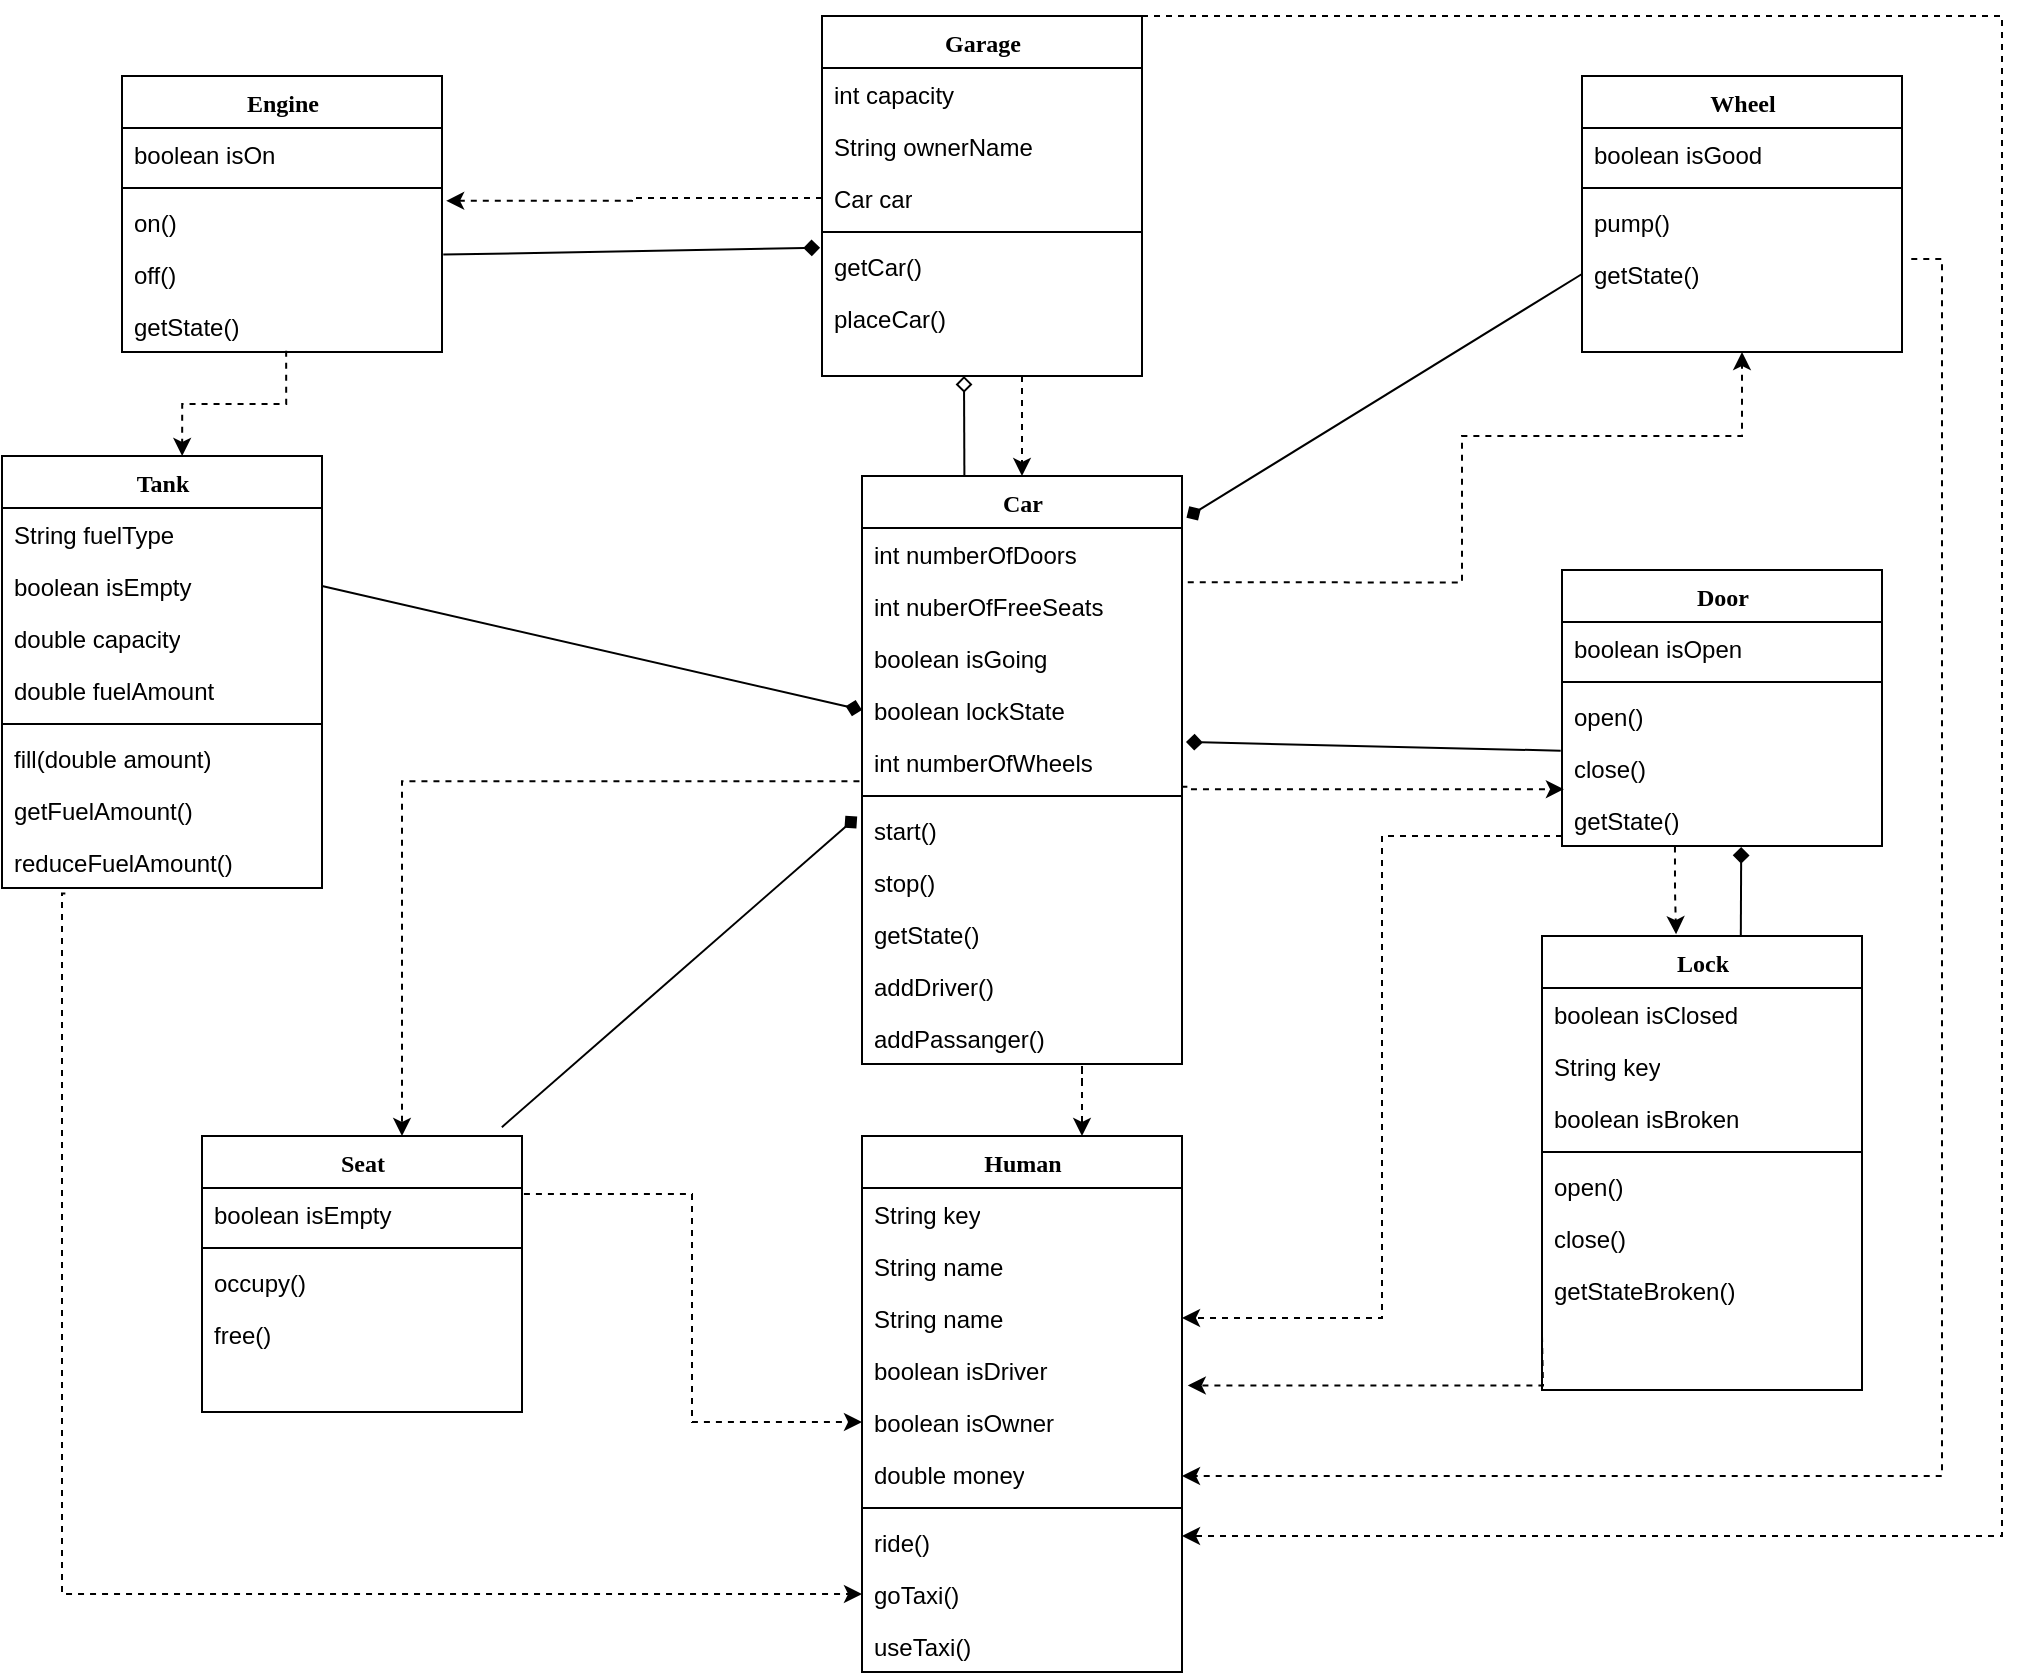 <mxfile version="12.9.6" type="device"><diagram name="Page-1" id="9f46799a-70d6-7492-0946-bef42562c5a5"><mxGraphModel dx="1296" dy="722" grid="1" gridSize="10" guides="1" tooltips="1" connect="1" arrows="1" fold="1" page="1" pageScale="1" pageWidth="1100" pageHeight="850" background="#ffffff" math="0" shadow="0"><root><mxCell id="0"/><mxCell id="1" parent="0"/><mxCell id="78961159f06e98e8-17" value="Garage" style="swimlane;html=1;fontStyle=1;align=center;verticalAlign=top;childLayout=stackLayout;horizontal=1;startSize=26;horizontalStack=0;resizeParent=1;resizeLast=0;collapsible=1;marginBottom=0;swimlaneFillColor=#ffffff;rounded=0;shadow=0;comic=0;labelBackgroundColor=none;strokeWidth=1;fillColor=none;fontFamily=Verdana;fontSize=12" parent="1" vertex="1"><mxGeometry x="490" y="10" width="160" height="180" as="geometry"/></mxCell><mxCell id="78961159f06e98e8-21" value="int capacity" style="text;html=1;strokeColor=none;fillColor=none;align=left;verticalAlign=top;spacingLeft=4;spacingRight=4;whiteSpace=wrap;overflow=hidden;rotatable=0;points=[[0,0.5],[1,0.5]];portConstraint=eastwest;" parent="78961159f06e98e8-17" vertex="1"><mxGeometry y="26" width="160" height="26" as="geometry"/></mxCell><mxCell id="78961159f06e98e8-23" value="String ownerName" style="text;html=1;strokeColor=none;fillColor=none;align=left;verticalAlign=top;spacingLeft=4;spacingRight=4;whiteSpace=wrap;overflow=hidden;rotatable=0;points=[[0,0.5],[1,0.5]];portConstraint=eastwest;" parent="78961159f06e98e8-17" vertex="1"><mxGeometry y="52" width="160" height="26" as="geometry"/></mxCell><mxCell id="P_yB5TUPUK8Dvcla1GPV-48" value="Car car" style="text;html=1;strokeColor=none;fillColor=none;align=left;verticalAlign=top;spacingLeft=4;spacingRight=4;whiteSpace=wrap;overflow=hidden;rotatable=0;points=[[0,0.5],[1,0.5]];portConstraint=eastwest;" parent="78961159f06e98e8-17" vertex="1"><mxGeometry y="78" width="160" height="26" as="geometry"/></mxCell><mxCell id="78961159f06e98e8-19" value="" style="line;html=1;strokeWidth=1;fillColor=none;align=left;verticalAlign=middle;spacingTop=-1;spacingLeft=3;spacingRight=3;rotatable=0;labelPosition=right;points=[];portConstraint=eastwest;" parent="78961159f06e98e8-17" vertex="1"><mxGeometry y="104" width="160" height="8" as="geometry"/></mxCell><mxCell id="78961159f06e98e8-20" value="getCar()" style="text;html=1;strokeColor=none;fillColor=none;align=left;verticalAlign=top;spacingLeft=4;spacingRight=4;whiteSpace=wrap;overflow=hidden;rotatable=0;points=[[0,0.5],[1,0.5]];portConstraint=eastwest;" parent="78961159f06e98e8-17" vertex="1"><mxGeometry y="112" width="160" height="26" as="geometry"/></mxCell><mxCell id="78961159f06e98e8-27" value="placeCar()" style="text;html=1;strokeColor=none;fillColor=none;align=left;verticalAlign=top;spacingLeft=4;spacingRight=4;whiteSpace=wrap;overflow=hidden;rotatable=0;points=[[0,0.5],[1,0.5]];portConstraint=eastwest;" parent="78961159f06e98e8-17" vertex="1"><mxGeometry y="138" width="160" height="26" as="geometry"/></mxCell><mxCell id="P_yB5TUPUK8Dvcla1GPV-35" value="Human" style="swimlane;html=1;fontStyle=1;align=center;verticalAlign=top;childLayout=stackLayout;horizontal=1;startSize=26;horizontalStack=0;resizeParent=1;resizeLast=0;collapsible=1;marginBottom=0;swimlaneFillColor=#ffffff;rounded=0;shadow=0;comic=0;labelBackgroundColor=none;strokeWidth=1;fillColor=none;fontFamily=Verdana;fontSize=12" parent="1" vertex="1"><mxGeometry x="510" y="570" width="160" height="268" as="geometry"/></mxCell><mxCell id="P_yB5TUPUK8Dvcla1GPV-36" value="String key" style="text;html=1;strokeColor=none;fillColor=none;align=left;verticalAlign=top;spacingLeft=4;spacingRight=4;whiteSpace=wrap;overflow=hidden;rotatable=0;points=[[0,0.5],[1,0.5]];portConstraint=eastwest;" parent="P_yB5TUPUK8Dvcla1GPV-35" vertex="1"><mxGeometry y="26" width="160" height="26" as="geometry"/></mxCell><mxCell id="jY3bxn12LDZVeMIPfUww-43" value="String name" style="text;html=1;strokeColor=none;fillColor=none;align=left;verticalAlign=top;spacingLeft=4;spacingRight=4;whiteSpace=wrap;overflow=hidden;rotatable=0;points=[[0,0.5],[1,0.5]];portConstraint=eastwest;" parent="P_yB5TUPUK8Dvcla1GPV-35" vertex="1"><mxGeometry y="52" width="160" height="26" as="geometry"/></mxCell><mxCell id="P_yB5TUPUK8Dvcla1GPV-43" value="String name" style="text;html=1;strokeColor=none;fillColor=none;align=left;verticalAlign=top;spacingLeft=4;spacingRight=4;whiteSpace=wrap;overflow=hidden;rotatable=0;points=[[0,0.5],[1,0.5]];portConstraint=eastwest;" parent="P_yB5TUPUK8Dvcla1GPV-35" vertex="1"><mxGeometry y="78" width="160" height="26" as="geometry"/></mxCell><mxCell id="P_yB5TUPUK8Dvcla1GPV-37" value="boolean isDriver" style="text;html=1;strokeColor=none;fillColor=none;align=left;verticalAlign=top;spacingLeft=4;spacingRight=4;whiteSpace=wrap;overflow=hidden;rotatable=0;points=[[0,0.5],[1,0.5]];portConstraint=eastwest;" parent="P_yB5TUPUK8Dvcla1GPV-35" vertex="1"><mxGeometry y="104" width="160" height="26" as="geometry"/></mxCell><mxCell id="P_yB5TUPUK8Dvcla1GPV-38" value="boolean isOwner" style="text;html=1;strokeColor=none;fillColor=none;align=left;verticalAlign=top;spacingLeft=4;spacingRight=4;whiteSpace=wrap;overflow=hidden;rotatable=0;points=[[0,0.5],[1,0.5]];portConstraint=eastwest;" parent="P_yB5TUPUK8Dvcla1GPV-35" vertex="1"><mxGeometry y="130" width="160" height="26" as="geometry"/></mxCell><mxCell id="P_yB5TUPUK8Dvcla1GPV-42" value="double money" style="text;html=1;strokeColor=none;fillColor=none;align=left;verticalAlign=top;spacingLeft=4;spacingRight=4;whiteSpace=wrap;overflow=hidden;rotatable=0;points=[[0,0.5],[1,0.5]];portConstraint=eastwest;" parent="P_yB5TUPUK8Dvcla1GPV-35" vertex="1"><mxGeometry y="156" width="160" height="26" as="geometry"/></mxCell><mxCell id="P_yB5TUPUK8Dvcla1GPV-39" value="" style="line;html=1;strokeWidth=1;fillColor=none;align=left;verticalAlign=middle;spacingTop=-1;spacingLeft=3;spacingRight=3;rotatable=0;labelPosition=right;points=[];portConstraint=eastwest;" parent="P_yB5TUPUK8Dvcla1GPV-35" vertex="1"><mxGeometry y="182" width="160" height="8" as="geometry"/></mxCell><mxCell id="P_yB5TUPUK8Dvcla1GPV-40" value="ride()" style="text;html=1;strokeColor=none;fillColor=none;align=left;verticalAlign=top;spacingLeft=4;spacingRight=4;whiteSpace=wrap;overflow=hidden;rotatable=0;points=[[0,0.5],[1,0.5]];portConstraint=eastwest;" parent="P_yB5TUPUK8Dvcla1GPV-35" vertex="1"><mxGeometry y="190" width="160" height="26" as="geometry"/></mxCell><mxCell id="P_yB5TUPUK8Dvcla1GPV-41" value="goTaxi()" style="text;html=1;strokeColor=none;fillColor=none;align=left;verticalAlign=top;spacingLeft=4;spacingRight=4;whiteSpace=wrap;overflow=hidden;rotatable=0;points=[[0,0.5],[1,0.5]];portConstraint=eastwest;" parent="P_yB5TUPUK8Dvcla1GPV-35" vertex="1"><mxGeometry y="216" width="160" height="26" as="geometry"/></mxCell><mxCell id="P_yB5TUPUK8Dvcla1GPV-44" value="useTaxi()" style="text;html=1;strokeColor=none;fillColor=none;align=left;verticalAlign=top;spacingLeft=4;spacingRight=4;whiteSpace=wrap;overflow=hidden;rotatable=0;points=[[0,0.5],[1,0.5]];portConstraint=eastwest;" parent="P_yB5TUPUK8Dvcla1GPV-35" vertex="1"><mxGeometry y="242" width="160" height="26" as="geometry"/></mxCell><mxCell id="P_yB5TUPUK8Dvcla1GPV-1" value="Car" style="swimlane;html=1;fontStyle=1;align=center;verticalAlign=top;childLayout=stackLayout;horizontal=1;startSize=26;horizontalStack=0;resizeParent=1;resizeLast=0;collapsible=1;marginBottom=0;swimlaneFillColor=#ffffff;rounded=0;shadow=0;comic=0;labelBackgroundColor=none;strokeWidth=1;fillColor=none;fontFamily=Verdana;fontSize=12" parent="1" vertex="1"><mxGeometry x="510" y="240" width="160" height="294" as="geometry"/></mxCell><mxCell id="P_yB5TUPUK8Dvcla1GPV-2" value="int numberOfDoors" style="text;html=1;strokeColor=none;fillColor=none;align=left;verticalAlign=top;spacingLeft=4;spacingRight=4;whiteSpace=wrap;overflow=hidden;rotatable=0;points=[[0,0.5],[1,0.5]];portConstraint=eastwest;" parent="P_yB5TUPUK8Dvcla1GPV-1" vertex="1"><mxGeometry y="26" width="160" height="26" as="geometry"/></mxCell><mxCell id="P_yB5TUPUK8Dvcla1GPV-3" value="int nuberOfFreeSeats" style="text;html=1;strokeColor=none;fillColor=none;align=left;verticalAlign=top;spacingLeft=4;spacingRight=4;whiteSpace=wrap;overflow=hidden;rotatable=0;points=[[0,0.5],[1,0.5]];portConstraint=eastwest;" parent="P_yB5TUPUK8Dvcla1GPV-1" vertex="1"><mxGeometry y="52" width="160" height="26" as="geometry"/></mxCell><mxCell id="P_yB5TUPUK8Dvcla1GPV-4" value="boolean isGoing" style="text;html=1;strokeColor=none;fillColor=none;align=left;verticalAlign=top;spacingLeft=4;spacingRight=4;whiteSpace=wrap;overflow=hidden;rotatable=0;points=[[0,0.5],[1,0.5]];portConstraint=eastwest;" parent="P_yB5TUPUK8Dvcla1GPV-1" vertex="1"><mxGeometry y="78" width="160" height="26" as="geometry"/></mxCell><mxCell id="P_yB5TUPUK8Dvcla1GPV-6" value="boolean lockState" style="text;html=1;strokeColor=none;fillColor=none;align=left;verticalAlign=top;spacingLeft=4;spacingRight=4;whiteSpace=wrap;overflow=hidden;rotatable=0;points=[[0,0.5],[1,0.5]];portConstraint=eastwest;" parent="P_yB5TUPUK8Dvcla1GPV-1" vertex="1"><mxGeometry y="104" width="160" height="26" as="geometry"/></mxCell><mxCell id="P_yB5TUPUK8Dvcla1GPV-5" value="int numberOfWheels" style="text;html=1;strokeColor=none;fillColor=none;align=left;verticalAlign=top;spacingLeft=4;spacingRight=4;whiteSpace=wrap;overflow=hidden;rotatable=0;points=[[0,0.5],[1,0.5]];portConstraint=eastwest;" parent="P_yB5TUPUK8Dvcla1GPV-1" vertex="1"><mxGeometry y="130" width="160" height="26" as="geometry"/></mxCell><mxCell id="P_yB5TUPUK8Dvcla1GPV-7" value="" style="line;html=1;strokeWidth=1;fillColor=none;align=left;verticalAlign=middle;spacingTop=-1;spacingLeft=3;spacingRight=3;rotatable=0;labelPosition=right;points=[];portConstraint=eastwest;" parent="P_yB5TUPUK8Dvcla1GPV-1" vertex="1"><mxGeometry y="156" width="160" height="8" as="geometry"/></mxCell><mxCell id="P_yB5TUPUK8Dvcla1GPV-8" value="start()&lt;br&gt;" style="text;html=1;strokeColor=none;fillColor=none;align=left;verticalAlign=top;spacingLeft=4;spacingRight=4;whiteSpace=wrap;overflow=hidden;rotatable=0;points=[[0,0.5],[1,0.5]];portConstraint=eastwest;" parent="P_yB5TUPUK8Dvcla1GPV-1" vertex="1"><mxGeometry y="164" width="160" height="26" as="geometry"/></mxCell><mxCell id="P_yB5TUPUK8Dvcla1GPV-56" value="stop()" style="text;html=1;strokeColor=none;fillColor=none;align=left;verticalAlign=top;spacingLeft=4;spacingRight=4;whiteSpace=wrap;overflow=hidden;rotatable=0;points=[[0,0.5],[1,0.5]];portConstraint=eastwest;" parent="P_yB5TUPUK8Dvcla1GPV-1" vertex="1"><mxGeometry y="190" width="160" height="26" as="geometry"/></mxCell><mxCell id="P_yB5TUPUK8Dvcla1GPV-9" value="getState()" style="text;html=1;strokeColor=none;fillColor=none;align=left;verticalAlign=top;spacingLeft=4;spacingRight=4;whiteSpace=wrap;overflow=hidden;rotatable=0;points=[[0,0.5],[1,0.5]];portConstraint=eastwest;" parent="P_yB5TUPUK8Dvcla1GPV-1" vertex="1"><mxGeometry y="216" width="160" height="26" as="geometry"/></mxCell><mxCell id="P_yB5TUPUK8Dvcla1GPV-46" value="addDriver()" style="text;html=1;strokeColor=none;fillColor=none;align=left;verticalAlign=top;spacingLeft=4;spacingRight=4;whiteSpace=wrap;overflow=hidden;rotatable=0;points=[[0,0.5],[1,0.5]];portConstraint=eastwest;" parent="P_yB5TUPUK8Dvcla1GPV-1" vertex="1"><mxGeometry y="242" width="160" height="26" as="geometry"/></mxCell><mxCell id="P_yB5TUPUK8Dvcla1GPV-47" value="addPassanger()" style="text;html=1;strokeColor=none;fillColor=none;align=left;verticalAlign=top;spacingLeft=4;spacingRight=4;whiteSpace=wrap;overflow=hidden;rotatable=0;points=[[0,0.5],[1,0.5]];portConstraint=eastwest;" parent="P_yB5TUPUK8Dvcla1GPV-1" vertex="1"><mxGeometry y="268" width="160" height="26" as="geometry"/></mxCell><mxCell id="ispgnP2FoRP4jpIzLt8s-37" value="" style="edgeStyle=orthogonalEdgeStyle;rounded=0;orthogonalLoop=1;jettySize=auto;html=1;dashed=1;" edge="1" parent="P_yB5TUPUK8Dvcla1GPV-1"><mxGeometry relative="1" as="geometry"><mxPoint x="110" y="303.99" as="sourcePoint"/><mxPoint x="110" y="330" as="targetPoint"/><Array as="points"><mxPoint x="110" y="293.99"/></Array></mxGeometry></mxCell><mxCell id="P_yB5TUPUK8Dvcla1GPV-28" value="Engine" style="swimlane;html=1;fontStyle=1;align=center;verticalAlign=top;childLayout=stackLayout;horizontal=1;startSize=26;horizontalStack=0;resizeParent=1;resizeLast=0;collapsible=1;marginBottom=0;swimlaneFillColor=#ffffff;rounded=0;shadow=0;comic=0;labelBackgroundColor=none;strokeWidth=1;fillColor=none;fontFamily=Verdana;fontSize=12" parent="1" vertex="1"><mxGeometry x="140" y="40" width="160" height="138" as="geometry"/></mxCell><mxCell id="P_yB5TUPUK8Dvcla1GPV-29" value="boolean isOn" style="text;html=1;strokeColor=none;fillColor=none;align=left;verticalAlign=top;spacingLeft=4;spacingRight=4;whiteSpace=wrap;overflow=hidden;rotatable=0;points=[[0,0.5],[1,0.5]];portConstraint=eastwest;" parent="P_yB5TUPUK8Dvcla1GPV-28" vertex="1"><mxGeometry y="26" width="160" height="26" as="geometry"/></mxCell><mxCell id="P_yB5TUPUK8Dvcla1GPV-32" value="" style="line;html=1;strokeWidth=1;fillColor=none;align=left;verticalAlign=middle;spacingTop=-1;spacingLeft=3;spacingRight=3;rotatable=0;labelPosition=right;points=[];portConstraint=eastwest;" parent="P_yB5TUPUK8Dvcla1GPV-28" vertex="1"><mxGeometry y="52" width="160" height="8" as="geometry"/></mxCell><mxCell id="P_yB5TUPUK8Dvcla1GPV-33" value="on()" style="text;html=1;strokeColor=none;fillColor=none;align=left;verticalAlign=top;spacingLeft=4;spacingRight=4;whiteSpace=wrap;overflow=hidden;rotatable=0;points=[[0,0.5],[1,0.5]];portConstraint=eastwest;" parent="P_yB5TUPUK8Dvcla1GPV-28" vertex="1"><mxGeometry y="60" width="160" height="26" as="geometry"/></mxCell><mxCell id="P_yB5TUPUK8Dvcla1GPV-34" value="off()" style="text;html=1;strokeColor=none;fillColor=none;align=left;verticalAlign=top;spacingLeft=4;spacingRight=4;whiteSpace=wrap;overflow=hidden;rotatable=0;points=[[0,0.5],[1,0.5]];portConstraint=eastwest;" parent="P_yB5TUPUK8Dvcla1GPV-28" vertex="1"><mxGeometry y="86" width="160" height="26" as="geometry"/></mxCell><mxCell id="P_yB5TUPUK8Dvcla1GPV-50" value="getState()" style="text;html=1;strokeColor=none;fillColor=none;align=left;verticalAlign=top;spacingLeft=4;spacingRight=4;whiteSpace=wrap;overflow=hidden;rotatable=0;points=[[0,0.5],[1,0.5]];portConstraint=eastwest;" parent="P_yB5TUPUK8Dvcla1GPV-28" vertex="1"><mxGeometry y="112" width="160" height="26" as="geometry"/></mxCell><mxCell id="jY3bxn12LDZVeMIPfUww-34" value="Wheel" style="swimlane;html=1;fontStyle=1;align=center;verticalAlign=top;childLayout=stackLayout;horizontal=1;startSize=26;horizontalStack=0;resizeParent=1;resizeLast=0;collapsible=1;marginBottom=0;swimlaneFillColor=#ffffff;rounded=0;shadow=0;comic=0;labelBackgroundColor=none;strokeWidth=1;fillColor=none;fontFamily=Verdana;fontSize=12" parent="1" vertex="1"><mxGeometry x="870" y="40" width="160" height="138" as="geometry"/></mxCell><mxCell id="jY3bxn12LDZVeMIPfUww-35" value="boolean isGood" style="text;html=1;strokeColor=none;fillColor=none;align=left;verticalAlign=top;spacingLeft=4;spacingRight=4;whiteSpace=wrap;overflow=hidden;rotatable=0;points=[[0,0.5],[1,0.5]];portConstraint=eastwest;" parent="jY3bxn12LDZVeMIPfUww-34" vertex="1"><mxGeometry y="26" width="160" height="26" as="geometry"/></mxCell><mxCell id="jY3bxn12LDZVeMIPfUww-36" value="" style="line;html=1;strokeWidth=1;fillColor=none;align=left;verticalAlign=middle;spacingTop=-1;spacingLeft=3;spacingRight=3;rotatable=0;labelPosition=right;points=[];portConstraint=eastwest;" parent="jY3bxn12LDZVeMIPfUww-34" vertex="1"><mxGeometry y="52" width="160" height="8" as="geometry"/></mxCell><mxCell id="jY3bxn12LDZVeMIPfUww-37" value="pump()" style="text;html=1;strokeColor=none;fillColor=none;align=left;verticalAlign=top;spacingLeft=4;spacingRight=4;whiteSpace=wrap;overflow=hidden;rotatable=0;points=[[0,0.5],[1,0.5]];portConstraint=eastwest;" parent="jY3bxn12LDZVeMIPfUww-34" vertex="1"><mxGeometry y="60" width="160" height="26" as="geometry"/></mxCell><mxCell id="jY3bxn12LDZVeMIPfUww-39" value="getState()" style="text;html=1;strokeColor=none;fillColor=none;align=left;verticalAlign=top;spacingLeft=4;spacingRight=4;whiteSpace=wrap;overflow=hidden;rotatable=0;points=[[0,0.5],[1,0.5]];portConstraint=eastwest;" parent="jY3bxn12LDZVeMIPfUww-34" vertex="1"><mxGeometry y="86" width="160" height="26" as="geometry"/></mxCell><mxCell id="P_yB5TUPUK8Dvcla1GPV-19" value="Tank" style="swimlane;html=1;fontStyle=1;align=center;verticalAlign=top;childLayout=stackLayout;horizontal=1;startSize=26;horizontalStack=0;resizeParent=1;resizeLast=0;collapsible=1;marginBottom=0;swimlaneFillColor=#ffffff;rounded=0;shadow=0;comic=0;labelBackgroundColor=none;strokeWidth=1;fillColor=none;fontFamily=Verdana;fontSize=12" parent="1" vertex="1"><mxGeometry x="80" y="230" width="160" height="216" as="geometry"><mxRectangle x="480" y="200" width="70" height="26" as="alternateBounds"/></mxGeometry></mxCell><mxCell id="P_yB5TUPUK8Dvcla1GPV-20" value="String fuelType" style="text;html=1;strokeColor=none;fillColor=none;align=left;verticalAlign=top;spacingLeft=4;spacingRight=4;whiteSpace=wrap;overflow=hidden;rotatable=0;points=[[0,0.5],[1,0.5]];portConstraint=eastwest;" parent="P_yB5TUPUK8Dvcla1GPV-19" vertex="1"><mxGeometry y="26" width="160" height="26" as="geometry"/></mxCell><mxCell id="P_yB5TUPUK8Dvcla1GPV-21" value="boolean isEmpty" style="text;html=1;strokeColor=none;fillColor=none;align=left;verticalAlign=top;spacingLeft=4;spacingRight=4;whiteSpace=wrap;overflow=hidden;rotatable=0;points=[[0,0.5],[1,0.5]];portConstraint=eastwest;" parent="P_yB5TUPUK8Dvcla1GPV-19" vertex="1"><mxGeometry y="52" width="160" height="26" as="geometry"/></mxCell><mxCell id="P_yB5TUPUK8Dvcla1GPV-22" value="double capacity&lt;br&gt;" style="text;html=1;strokeColor=none;fillColor=none;align=left;verticalAlign=top;spacingLeft=4;spacingRight=4;whiteSpace=wrap;overflow=hidden;rotatable=0;points=[[0,0.5],[1,0.5]];portConstraint=eastwest;" parent="P_yB5TUPUK8Dvcla1GPV-19" vertex="1"><mxGeometry y="78" width="160" height="26" as="geometry"/></mxCell><mxCell id="P_yB5TUPUK8Dvcla1GPV-26" value="double fuelAmount" style="text;html=1;strokeColor=none;fillColor=none;align=left;verticalAlign=top;spacingLeft=4;spacingRight=4;whiteSpace=wrap;overflow=hidden;rotatable=0;points=[[0,0.5],[1,0.5]];portConstraint=eastwest;" parent="P_yB5TUPUK8Dvcla1GPV-19" vertex="1"><mxGeometry y="104" width="160" height="26" as="geometry"/></mxCell><mxCell id="P_yB5TUPUK8Dvcla1GPV-23" value="" style="line;html=1;strokeWidth=1;fillColor=none;align=left;verticalAlign=middle;spacingTop=-1;spacingLeft=3;spacingRight=3;rotatable=0;labelPosition=right;points=[];portConstraint=eastwest;" parent="P_yB5TUPUK8Dvcla1GPV-19" vertex="1"><mxGeometry y="130" width="160" height="8" as="geometry"/></mxCell><mxCell id="P_yB5TUPUK8Dvcla1GPV-24" value="fill(double amount)" style="text;html=1;strokeColor=none;fillColor=none;align=left;verticalAlign=top;spacingLeft=4;spacingRight=4;whiteSpace=wrap;overflow=hidden;rotatable=0;points=[[0,0.5],[1,0.5]];portConstraint=eastwest;" parent="P_yB5TUPUK8Dvcla1GPV-19" vertex="1"><mxGeometry y="138" width="160" height="26" as="geometry"/></mxCell><mxCell id="P_yB5TUPUK8Dvcla1GPV-25" value="getFuelAmount()" style="text;html=1;strokeColor=none;fillColor=none;align=left;verticalAlign=top;spacingLeft=4;spacingRight=4;whiteSpace=wrap;overflow=hidden;rotatable=0;points=[[0,0.5],[1,0.5]];portConstraint=eastwest;" parent="P_yB5TUPUK8Dvcla1GPV-19" vertex="1"><mxGeometry y="164" width="160" height="26" as="geometry"/></mxCell><mxCell id="P_yB5TUPUK8Dvcla1GPV-49" value="reduceFuelAmount()" style="text;html=1;strokeColor=none;fillColor=none;align=left;verticalAlign=top;spacingLeft=4;spacingRight=4;whiteSpace=wrap;overflow=hidden;rotatable=0;points=[[0,0.5],[1,0.5]];portConstraint=eastwest;" parent="P_yB5TUPUK8Dvcla1GPV-19" vertex="1"><mxGeometry y="190" width="160" height="26" as="geometry"/></mxCell><mxCell id="jY3bxn12LDZVeMIPfUww-28" value="Door" style="swimlane;html=1;fontStyle=1;align=center;verticalAlign=top;childLayout=stackLayout;horizontal=1;startSize=26;horizontalStack=0;resizeParent=1;resizeLast=0;collapsible=1;marginBottom=0;swimlaneFillColor=#ffffff;rounded=0;shadow=0;comic=0;labelBackgroundColor=none;strokeWidth=1;fillColor=none;fontFamily=Verdana;fontSize=12" parent="1" vertex="1"><mxGeometry x="860" y="287" width="160" height="138" as="geometry"/></mxCell><mxCell id="jY3bxn12LDZVeMIPfUww-29" value="boolean isOpen" style="text;html=1;strokeColor=none;fillColor=none;align=left;verticalAlign=top;spacingLeft=4;spacingRight=4;whiteSpace=wrap;overflow=hidden;rotatable=0;points=[[0,0.5],[1,0.5]];portConstraint=eastwest;" parent="jY3bxn12LDZVeMIPfUww-28" vertex="1"><mxGeometry y="26" width="160" height="26" as="geometry"/></mxCell><mxCell id="jY3bxn12LDZVeMIPfUww-30" value="" style="line;html=1;strokeWidth=1;fillColor=none;align=left;verticalAlign=middle;spacingTop=-1;spacingLeft=3;spacingRight=3;rotatable=0;labelPosition=right;points=[];portConstraint=eastwest;" parent="jY3bxn12LDZVeMIPfUww-28" vertex="1"><mxGeometry y="52" width="160" height="8" as="geometry"/></mxCell><mxCell id="jY3bxn12LDZVeMIPfUww-31" value="open()" style="text;html=1;strokeColor=none;fillColor=none;align=left;verticalAlign=top;spacingLeft=4;spacingRight=4;whiteSpace=wrap;overflow=hidden;rotatable=0;points=[[0,0.5],[1,0.5]];portConstraint=eastwest;" parent="jY3bxn12LDZVeMIPfUww-28" vertex="1"><mxGeometry y="60" width="160" height="26" as="geometry"/></mxCell><mxCell id="jY3bxn12LDZVeMIPfUww-32" value="close()" style="text;html=1;strokeColor=none;fillColor=none;align=left;verticalAlign=top;spacingLeft=4;spacingRight=4;whiteSpace=wrap;overflow=hidden;rotatable=0;points=[[0,0.5],[1,0.5]];portConstraint=eastwest;" parent="jY3bxn12LDZVeMIPfUww-28" vertex="1"><mxGeometry y="86" width="160" height="26" as="geometry"/></mxCell><mxCell id="jY3bxn12LDZVeMIPfUww-33" value="getState()" style="text;html=1;strokeColor=none;fillColor=none;align=left;verticalAlign=top;spacingLeft=4;spacingRight=4;whiteSpace=wrap;overflow=hidden;rotatable=0;points=[[0,0.5],[1,0.5]];portConstraint=eastwest;" parent="jY3bxn12LDZVeMIPfUww-28" vertex="1"><mxGeometry y="112" width="160" height="26" as="geometry"/></mxCell><mxCell id="jY3bxn12LDZVeMIPfUww-20" value="Lock" style="swimlane;html=1;fontStyle=1;align=center;verticalAlign=top;childLayout=stackLayout;horizontal=1;startSize=26;horizontalStack=0;resizeParent=1;resizeLast=0;collapsible=1;marginBottom=0;swimlaneFillColor=#ffffff;rounded=0;shadow=0;comic=0;labelBackgroundColor=none;strokeWidth=1;fillColor=none;fontFamily=Verdana;fontSize=12" parent="1" vertex="1"><mxGeometry x="850" y="470" width="160" height="227" as="geometry"/></mxCell><mxCell id="jY3bxn12LDZVeMIPfUww-21" value="boolean isClosed" style="text;html=1;strokeColor=none;fillColor=none;align=left;verticalAlign=top;spacingLeft=4;spacingRight=4;whiteSpace=wrap;overflow=hidden;rotatable=0;points=[[0,0.5],[1,0.5]];portConstraint=eastwest;" parent="jY3bxn12LDZVeMIPfUww-20" vertex="1"><mxGeometry y="26" width="160" height="26" as="geometry"/></mxCell><mxCell id="jY3bxn12LDZVeMIPfUww-22" value="String key" style="text;html=1;strokeColor=none;fillColor=none;align=left;verticalAlign=top;spacingLeft=4;spacingRight=4;whiteSpace=wrap;overflow=hidden;rotatable=0;points=[[0,0.5],[1,0.5]];portConstraint=eastwest;" parent="jY3bxn12LDZVeMIPfUww-20" vertex="1"><mxGeometry y="52" width="160" height="26" as="geometry"/></mxCell><mxCell id="jY3bxn12LDZVeMIPfUww-23" value="boolean isBroken" style="text;html=1;strokeColor=none;fillColor=none;align=left;verticalAlign=top;spacingLeft=4;spacingRight=4;whiteSpace=wrap;overflow=hidden;rotatable=0;points=[[0,0.5],[1,0.5]];portConstraint=eastwest;" parent="jY3bxn12LDZVeMIPfUww-20" vertex="1"><mxGeometry y="78" width="160" height="26" as="geometry"/></mxCell><mxCell id="jY3bxn12LDZVeMIPfUww-24" value="" style="line;html=1;strokeWidth=1;fillColor=none;align=left;verticalAlign=middle;spacingTop=-1;spacingLeft=3;spacingRight=3;rotatable=0;labelPosition=right;points=[];portConstraint=eastwest;" parent="jY3bxn12LDZVeMIPfUww-20" vertex="1"><mxGeometry y="104" width="160" height="8" as="geometry"/></mxCell><mxCell id="jY3bxn12LDZVeMIPfUww-25" value="open()" style="text;html=1;strokeColor=none;fillColor=none;align=left;verticalAlign=top;spacingLeft=4;spacingRight=4;whiteSpace=wrap;overflow=hidden;rotatable=0;points=[[0,0.5],[1,0.5]];portConstraint=eastwest;" parent="jY3bxn12LDZVeMIPfUww-20" vertex="1"><mxGeometry y="112" width="160" height="26" as="geometry"/></mxCell><mxCell id="jY3bxn12LDZVeMIPfUww-26" value="close()" style="text;html=1;strokeColor=none;fillColor=none;align=left;verticalAlign=top;spacingLeft=4;spacingRight=4;whiteSpace=wrap;overflow=hidden;rotatable=0;points=[[0,0.5],[1,0.5]];portConstraint=eastwest;" parent="jY3bxn12LDZVeMIPfUww-20" vertex="1"><mxGeometry y="138" width="160" height="26" as="geometry"/></mxCell><mxCell id="jY3bxn12LDZVeMIPfUww-27" value="getStateBroken()" style="text;html=1;strokeColor=none;fillColor=none;align=left;verticalAlign=top;spacingLeft=4;spacingRight=4;whiteSpace=wrap;overflow=hidden;rotatable=0;points=[[0,0.5],[1,0.5]];portConstraint=eastwest;" parent="jY3bxn12LDZVeMIPfUww-20" vertex="1"><mxGeometry y="164" width="160" height="26" as="geometry"/></mxCell><mxCell id="jY3bxn12LDZVeMIPfUww-44" value="Seat" style="swimlane;html=1;fontStyle=1;align=center;verticalAlign=top;childLayout=stackLayout;horizontal=1;startSize=26;horizontalStack=0;resizeParent=1;resizeLast=0;collapsible=1;marginBottom=0;swimlaneFillColor=#ffffff;rounded=0;shadow=0;comic=0;labelBackgroundColor=none;strokeWidth=1;fillColor=none;fontFamily=Verdana;fontSize=12" parent="1" vertex="1"><mxGeometry x="180" y="570" width="160" height="138" as="geometry"/></mxCell><mxCell id="jY3bxn12LDZVeMIPfUww-45" value="boolean isEmpty" style="text;html=1;strokeColor=none;fillColor=none;align=left;verticalAlign=top;spacingLeft=4;spacingRight=4;whiteSpace=wrap;overflow=hidden;rotatable=0;points=[[0,0.5],[1,0.5]];portConstraint=eastwest;" parent="jY3bxn12LDZVeMIPfUww-44" vertex="1"><mxGeometry y="26" width="160" height="26" as="geometry"/></mxCell><mxCell id="jY3bxn12LDZVeMIPfUww-46" value="" style="line;html=1;strokeWidth=1;fillColor=none;align=left;verticalAlign=middle;spacingTop=-1;spacingLeft=3;spacingRight=3;rotatable=0;labelPosition=right;points=[];portConstraint=eastwest;" parent="jY3bxn12LDZVeMIPfUww-44" vertex="1"><mxGeometry y="52" width="160" height="8" as="geometry"/></mxCell><mxCell id="jY3bxn12LDZVeMIPfUww-47" value="occupy()" style="text;html=1;strokeColor=none;fillColor=none;align=left;verticalAlign=top;spacingLeft=4;spacingRight=4;whiteSpace=wrap;overflow=hidden;rotatable=0;points=[[0,0.5],[1,0.5]];portConstraint=eastwest;" parent="jY3bxn12LDZVeMIPfUww-44" vertex="1"><mxGeometry y="60" width="160" height="26" as="geometry"/></mxCell><mxCell id="jY3bxn12LDZVeMIPfUww-48" value="free()" style="text;html=1;strokeColor=none;fillColor=none;align=left;verticalAlign=top;spacingLeft=4;spacingRight=4;whiteSpace=wrap;overflow=hidden;rotatable=0;points=[[0,0.5],[1,0.5]];portConstraint=eastwest;" parent="jY3bxn12LDZVeMIPfUww-44" vertex="1"><mxGeometry y="86" width="160" height="26" as="geometry"/></mxCell><mxCell id="ispgnP2FoRP4jpIzLt8s-8" value="" style="edgeStyle=orthogonalEdgeStyle;rounded=0;orthogonalLoop=1;jettySize=auto;html=1;dashed=1;entryX=0.5;entryY=0;entryDx=0;entryDy=0;" edge="1" parent="1" target="P_yB5TUPUK8Dvcla1GPV-1"><mxGeometry relative="1" as="geometry"><mxPoint x="590" y="190" as="sourcePoint"/><mxPoint x="270" y="137" as="targetPoint"/><Array as="points"><mxPoint x="590" y="190"/></Array></mxGeometry></mxCell><mxCell id="ispgnP2FoRP4jpIzLt8s-9" value="" style="endArrow=diamond;html=1;endFill=0;exitX=0.32;exitY=0;exitDx=0;exitDy=0;exitPerimeter=0;" edge="1" parent="1" source="P_yB5TUPUK8Dvcla1GPV-1"><mxGeometry width="50" height="50" relative="1" as="geometry"><mxPoint x="270" y="163" as="sourcePoint"/><mxPoint x="561" y="190" as="targetPoint"/><Array as="points"/></mxGeometry></mxCell><mxCell id="ispgnP2FoRP4jpIzLt8s-10" value="" style="edgeStyle=orthogonalEdgeStyle;rounded=0;orthogonalLoop=1;jettySize=auto;html=1;dashed=1;entryX=1.013;entryY=0.093;entryDx=0;entryDy=0;entryPerimeter=0;exitX=0;exitY=0.5;exitDx=0;exitDy=0;" edge="1" parent="1" source="P_yB5TUPUK8Dvcla1GPV-48" target="P_yB5TUPUK8Dvcla1GPV-33"><mxGeometry relative="1" as="geometry"><mxPoint x="430.48" y="101.146" as="sourcePoint"/><mxPoint x="480.48" y="101.138" as="targetPoint"/></mxGeometry></mxCell><mxCell id="ispgnP2FoRP4jpIzLt8s-11" value="" style="endArrow=diamond;html=1;endFill=1;entryX=-0.006;entryY=0.149;entryDx=0;entryDy=0;entryPerimeter=0;exitX=1.004;exitY=0.127;exitDx=0;exitDy=0;exitPerimeter=0;" edge="1" parent="1" source="P_yB5TUPUK8Dvcla1GPV-34" target="78961159f06e98e8-20"><mxGeometry width="50" height="50" relative="1" as="geometry"><mxPoint x="479" y="130" as="sourcePoint"/><mxPoint x="430" y="130.006" as="targetPoint"/><Array as="points"/></mxGeometry></mxCell><mxCell id="ispgnP2FoRP4jpIzLt8s-12" value="" style="edgeStyle=orthogonalEdgeStyle;rounded=0;orthogonalLoop=1;jettySize=auto;html=1;dashed=1;entryX=0.563;entryY=0;entryDx=0;entryDy=0;entryPerimeter=0;exitX=0.513;exitY=0.974;exitDx=0;exitDy=0;exitPerimeter=0;" edge="1" parent="1" source="P_yB5TUPUK8Dvcla1GPV-50" target="P_yB5TUPUK8Dvcla1GPV-19"><mxGeometry relative="1" as="geometry"><mxPoint x="551.68" y="159.482" as="sourcePoint"/><mxPoint x="550.24" y="197.408" as="targetPoint"/></mxGeometry></mxCell><mxCell id="ispgnP2FoRP4jpIzLt8s-13" value="" style="endArrow=diamond;html=1;endFill=1;entryX=0;entryY=0.5;entryDx=0;entryDy=0;exitX=1;exitY=0.5;exitDx=0;exitDy=0;" edge="1" parent="1" source="P_yB5TUPUK8Dvcla1GPV-21" target="P_yB5TUPUK8Dvcla1GPV-6"><mxGeometry width="50" height="50" relative="1" as="geometry"><mxPoint x="480" y="248.802" as="sourcePoint"/><mxPoint x="430" y="249" as="targetPoint"/><Array as="points"/></mxGeometry></mxCell><mxCell id="ispgnP2FoRP4jpIzLt8s-15" value="" style="edgeStyle=orthogonalEdgeStyle;rounded=0;orthogonalLoop=1;jettySize=auto;html=1;dashed=1;exitX=1;exitY=0;exitDx=0;exitDy=0;" edge="1" parent="1" source="78961159f06e98e8-17"><mxGeometry relative="1" as="geometry"><mxPoint x="430" y="683.0" as="sourcePoint"/><mxPoint x="670" y="770" as="targetPoint"/><Array as="points"><mxPoint x="1080" y="10"/><mxPoint x="1080" y="770"/></Array></mxGeometry></mxCell><mxCell id="ispgnP2FoRP4jpIzLt8s-20" value="" style="edgeStyle=orthogonalEdgeStyle;rounded=0;orthogonalLoop=1;jettySize=auto;html=1;dashed=1;exitX=1.018;exitY=0.045;exitDx=0;exitDy=0;entryX=0.5;entryY=1;entryDx=0;entryDy=0;exitPerimeter=0;" edge="1" parent="1" source="P_yB5TUPUK8Dvcla1GPV-3" target="jY3bxn12LDZVeMIPfUww-34"><mxGeometry relative="1" as="geometry"><mxPoint x="840" y="245" as="sourcePoint"/><mxPoint x="730" y="257" as="targetPoint"/><Array as="points"><mxPoint x="810" y="293"/><mxPoint x="810" y="220"/><mxPoint x="950" y="220"/></Array></mxGeometry></mxCell><mxCell id="ispgnP2FoRP4jpIzLt8s-21" value="" style="endArrow=diamond;html=1;endFill=1;exitX=0;exitY=0.5;exitDx=0;exitDy=0;entryX=1.014;entryY=0.071;entryDx=0;entryDy=0;entryPerimeter=0;" edge="1" parent="1" source="jY3bxn12LDZVeMIPfUww-39" target="P_yB5TUPUK8Dvcla1GPV-1"><mxGeometry width="50" height="50" relative="1" as="geometry"><mxPoint x="720" y="167" as="sourcePoint"/><mxPoint x="790" y="140" as="targetPoint"/><Array as="points"/></mxGeometry></mxCell><mxCell id="ispgnP2FoRP4jpIzLt8s-24" value="" style="edgeStyle=orthogonalEdgeStyle;rounded=0;orthogonalLoop=1;jettySize=auto;html=1;dashed=1;exitX=1.029;exitY=0.21;exitDx=0;exitDy=0;exitPerimeter=0;" edge="1" parent="1" source="jY3bxn12LDZVeMIPfUww-39"><mxGeometry relative="1" as="geometry"><mxPoint x="270" y="275" as="sourcePoint"/><mxPoint x="670" y="740" as="targetPoint"/><Array as="points"><mxPoint x="1050" y="132"/><mxPoint x="1050" y="740"/></Array></mxGeometry></mxCell><mxCell id="ispgnP2FoRP4jpIzLt8s-25" value="" style="edgeStyle=orthogonalEdgeStyle;rounded=0;orthogonalLoop=1;jettySize=auto;html=1;dashed=1;entryX=0.006;entryY=0.908;entryDx=0;entryDy=0;entryPerimeter=0;exitX=0.998;exitY=0.978;exitDx=0;exitDy=0;exitPerimeter=0;" edge="1" parent="1" source="P_yB5TUPUK8Dvcla1GPV-5" target="jY3bxn12LDZVeMIPfUww-32"><mxGeometry relative="1" as="geometry"><mxPoint x="349" y="314" as="sourcePoint"/><mxPoint x="349" y="369" as="targetPoint"/><Array as="points"><mxPoint x="673" y="395"/><mxPoint x="673" y="397"/></Array></mxGeometry></mxCell><mxCell id="ispgnP2FoRP4jpIzLt8s-27" value="" style="endArrow=diamond;html=1;endFill=1;exitX=-0.004;exitY=0.167;exitDx=0;exitDy=0;exitPerimeter=0;" edge="1" parent="1" source="jY3bxn12LDZVeMIPfUww-32"><mxGeometry width="50" height="50" relative="1" as="geometry"><mxPoint x="360" y="370" as="sourcePoint"/><mxPoint x="672" y="373" as="targetPoint"/><Array as="points"/></mxGeometry></mxCell><mxCell id="ispgnP2FoRP4jpIzLt8s-28" value="" style="edgeStyle=orthogonalEdgeStyle;rounded=0;orthogonalLoop=1;jettySize=auto;html=1;dashed=1;exitX=0;exitY=0.808;exitDx=0;exitDy=0;exitPerimeter=0;" edge="1" parent="1" source="jY3bxn12LDZVeMIPfUww-33" target="P_yB5TUPUK8Dvcla1GPV-43"><mxGeometry relative="1" as="geometry"><mxPoint x="820" y="420" as="sourcePoint"/><mxPoint x="855.04" y="530.902" as="targetPoint"/><Array as="points"><mxPoint x="770" y="420"/><mxPoint x="770" y="661"/></Array></mxGeometry></mxCell><mxCell id="ispgnP2FoRP4jpIzLt8s-30" value="" style="edgeStyle=orthogonalEdgeStyle;rounded=0;orthogonalLoop=1;jettySize=auto;html=1;dashed=1;entryX=0.419;entryY=-0.004;entryDx=0;entryDy=0;exitX=0.353;exitY=1.011;exitDx=0;exitDy=0;exitPerimeter=0;entryPerimeter=0;" edge="1" parent="1" source="jY3bxn12LDZVeMIPfUww-33" target="jY3bxn12LDZVeMIPfUww-20"><mxGeometry relative="1" as="geometry"><mxPoint x="917" y="430" as="sourcePoint"/><mxPoint x="916.96" y="461.92" as="targetPoint"/></mxGeometry></mxCell><mxCell id="ispgnP2FoRP4jpIzLt8s-31" value="" style="endArrow=diamond;html=1;endFill=1;entryX=0.56;entryY=1.019;entryDx=0;entryDy=0;entryPerimeter=0;" edge="1" parent="1" target="jY3bxn12LDZVeMIPfUww-33"><mxGeometry width="50" height="50" relative="1" as="geometry"><mxPoint x="949.41" y="470" as="sourcePoint"/><mxPoint x="949.41" y="438" as="targetPoint"/><Array as="points"/></mxGeometry></mxCell><mxCell id="ispgnP2FoRP4jpIzLt8s-32" value="" style="edgeStyle=orthogonalEdgeStyle;rounded=0;orthogonalLoop=1;jettySize=auto;html=1;dashed=1;entryX=1.018;entryY=0.797;entryDx=0;entryDy=0;entryPerimeter=0;" edge="1" parent="1" target="P_yB5TUPUK8Dvcla1GPV-37"><mxGeometry relative="1" as="geometry"><mxPoint x="850" y="670" as="sourcePoint"/><mxPoint x="500" y="649.0" as="targetPoint"/></mxGeometry></mxCell><mxCell id="ispgnP2FoRP4jpIzLt8s-33" value="" style="edgeStyle=orthogonalEdgeStyle;rounded=0;orthogonalLoop=1;jettySize=auto;html=1;dashed=1;exitX=-0.008;exitY=0.871;exitDx=0;exitDy=0;exitPerimeter=0;entryX=0.625;entryY=0;entryDx=0;entryDy=0;entryPerimeter=0;" edge="1" parent="1" source="P_yB5TUPUK8Dvcla1GPV-5" target="jY3bxn12LDZVeMIPfUww-44"><mxGeometry relative="1" as="geometry"><mxPoint x="269.2" y="306.486" as="sourcePoint"/><mxPoint x="249.36" y="471.656" as="targetPoint"/></mxGeometry></mxCell><mxCell id="ispgnP2FoRP4jpIzLt8s-34" value="" style="endArrow=diamond;html=1;endFill=1;exitX=0.937;exitY=-0.032;exitDx=0;exitDy=0;entryX=-0.015;entryY=0.242;entryDx=0;entryDy=0;entryPerimeter=0;exitPerimeter=0;" edge="1" parent="1" source="jY3bxn12LDZVeMIPfUww-44" target="P_yB5TUPUK8Dvcla1GPV-8"><mxGeometry width="50" height="50" relative="1" as="geometry"><mxPoint x="340.0" y="533.724" as="sourcePoint"/><mxPoint x="347.2" y="380.004" as="targetPoint"/><Array as="points"/></mxGeometry></mxCell><mxCell id="ispgnP2FoRP4jpIzLt8s-35" value="" style="edgeStyle=orthogonalEdgeStyle;rounded=0;orthogonalLoop=1;jettySize=auto;html=1;dashed=1;entryX=0;entryY=0.5;entryDx=0;entryDy=0;exitX=0.198;exitY=1.104;exitDx=0;exitDy=0;exitPerimeter=0;" edge="1" parent="1" source="P_yB5TUPUK8Dvcla1GPV-49" target="P_yB5TUPUK8Dvcla1GPV-41"><mxGeometry relative="1" as="geometry"><mxPoint x="110" y="530" as="sourcePoint"/><mxPoint x="110" y="593" as="targetPoint"/><Array as="points"><mxPoint x="110" y="449"/><mxPoint x="110" y="799"/></Array></mxGeometry></mxCell><mxCell id="ispgnP2FoRP4jpIzLt8s-36" value="" style="edgeStyle=orthogonalEdgeStyle;rounded=0;orthogonalLoop=1;jettySize=auto;html=1;dashed=1;exitX=1.006;exitY=0.115;exitDx=0;exitDy=0;exitPerimeter=0;entryX=0;entryY=0.5;entryDx=0;entryDy=0;" edge="1" parent="1" source="jY3bxn12LDZVeMIPfUww-45" target="P_yB5TUPUK8Dvcla1GPV-38"><mxGeometry relative="1" as="geometry"><mxPoint x="670" y="574.646" as="sourcePoint"/><mxPoint x="420" y="730" as="targetPoint"/></mxGeometry></mxCell></root></mxGraphModel></diagram></mxfile>